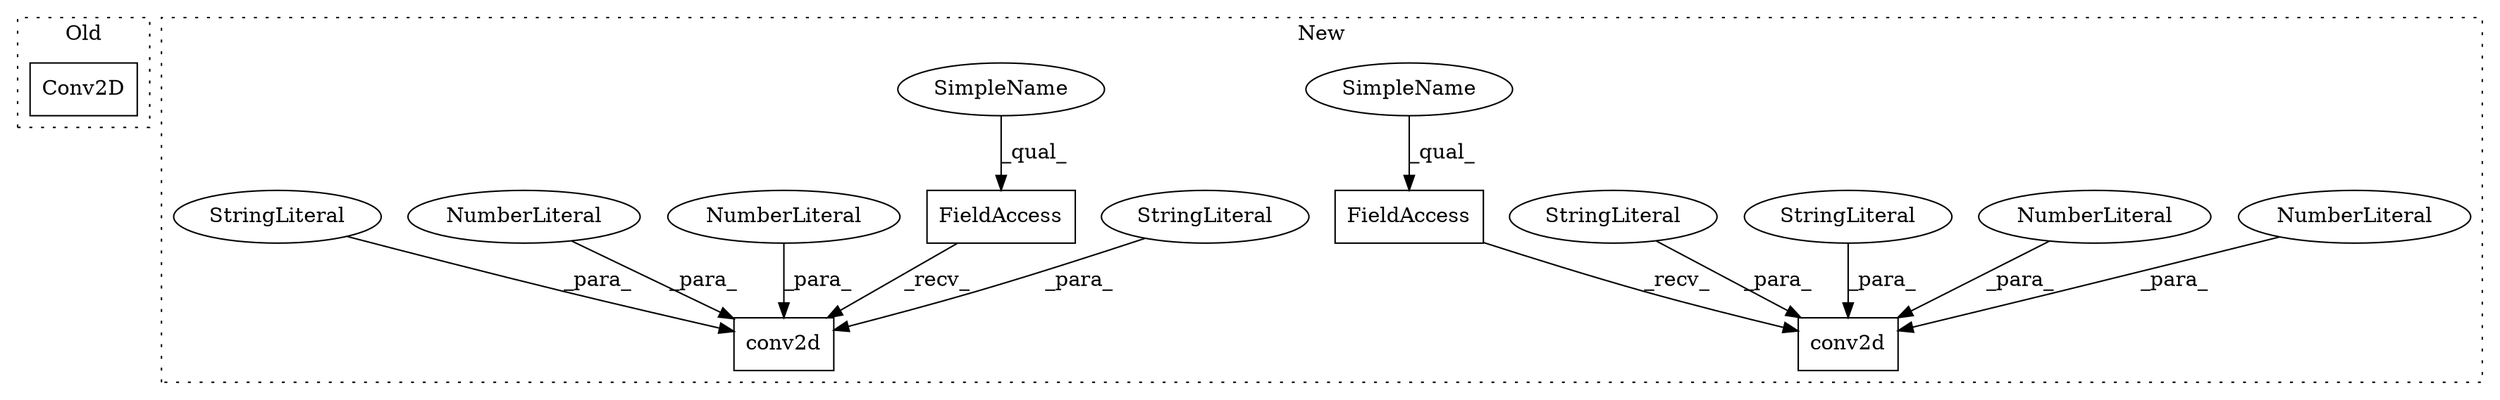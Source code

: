 digraph G {
subgraph cluster0 {
1 [label="Conv2D" a="32" s="7480,7492" l="7,1" shape="box"];
label = "Old";
style="dotted";
}
subgraph cluster1 {
2 [label="conv2d" a="32" s="7540,7573" l="7,1" shape="box"];
3 [label="NumberLiteral" a="34" s="7553" l="1" shape="ellipse"];
4 [label="NumberLiteral" a="34" s="7555" l="1" shape="ellipse"];
5 [label="FieldAccess" a="22" s="7528" l="11" shape="box"];
6 [label="FieldAccess" a="22" s="7981" l="11" shape="box"];
7 [label="conv2d" a="32" s="7993,8026" l="7,1" shape="box"];
8 [label="NumberLiteral" a="34" s="8006" l="1" shape="ellipse"];
9 [label="NumberLiteral" a="34" s="8008" l="1" shape="ellipse"];
10 [label="StringLiteral" a="45" s="8010" l="6" shape="ellipse"];
11 [label="StringLiteral" a="45" s="8017" l="9" shape="ellipse"];
12 [label="StringLiteral" a="45" s="7557" l="6" shape="ellipse"];
13 [label="StringLiteral" a="45" s="7564" l="9" shape="ellipse"];
14 [label="SimpleName" a="42" s="7528" l="4" shape="ellipse"];
15 [label="SimpleName" a="42" s="7981" l="4" shape="ellipse"];
label = "New";
style="dotted";
}
3 -> 2 [label="_para_"];
4 -> 2 [label="_para_"];
5 -> 2 [label="_recv_"];
6 -> 7 [label="_recv_"];
8 -> 7 [label="_para_"];
9 -> 7 [label="_para_"];
10 -> 7 [label="_para_"];
11 -> 7 [label="_para_"];
12 -> 2 [label="_para_"];
13 -> 2 [label="_para_"];
14 -> 5 [label="_qual_"];
15 -> 6 [label="_qual_"];
}